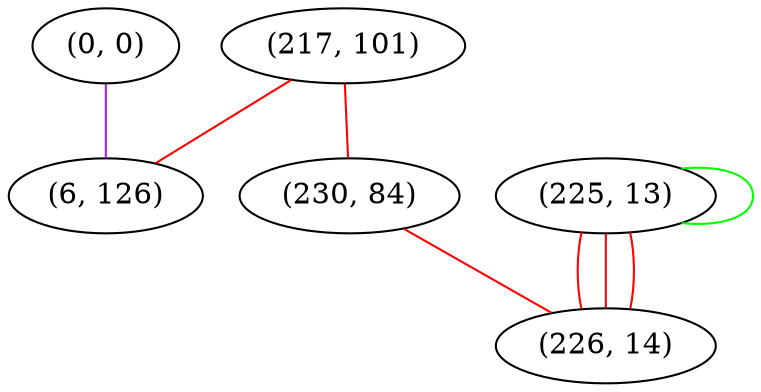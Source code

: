 graph "" {
"(0, 0)";
"(217, 101)";
"(6, 126)";
"(230, 84)";
"(225, 13)";
"(226, 14)";
"(0, 0)" -- "(6, 126)"  [color=purple, key=0, weight=4];
"(217, 101)" -- "(230, 84)"  [color=red, key=0, weight=1];
"(217, 101)" -- "(6, 126)"  [color=red, key=0, weight=1];
"(230, 84)" -- "(226, 14)"  [color=red, key=0, weight=1];
"(225, 13)" -- "(225, 13)"  [color=green, key=0, weight=2];
"(225, 13)" -- "(226, 14)"  [color=red, key=0, weight=1];
"(225, 13)" -- "(226, 14)"  [color=red, key=1, weight=1];
"(225, 13)" -- "(226, 14)"  [color=red, key=2, weight=1];
}
